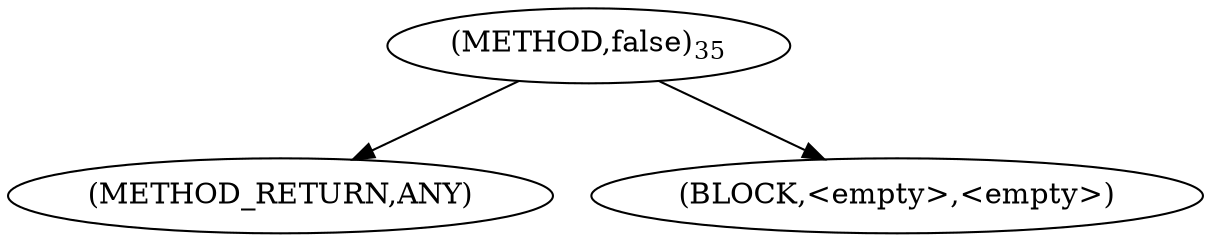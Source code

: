 digraph "false" {  
"100105" [label = <(METHOD,false)<SUB>35</SUB>> ]
"100106" [label = <(METHOD_RETURN,ANY)> ]
"100107" [label = <(BLOCK,&lt;empty&gt;,&lt;empty&gt;)> ]
  "100105" -> "100106" 
  "100105" -> "100107" 
}
